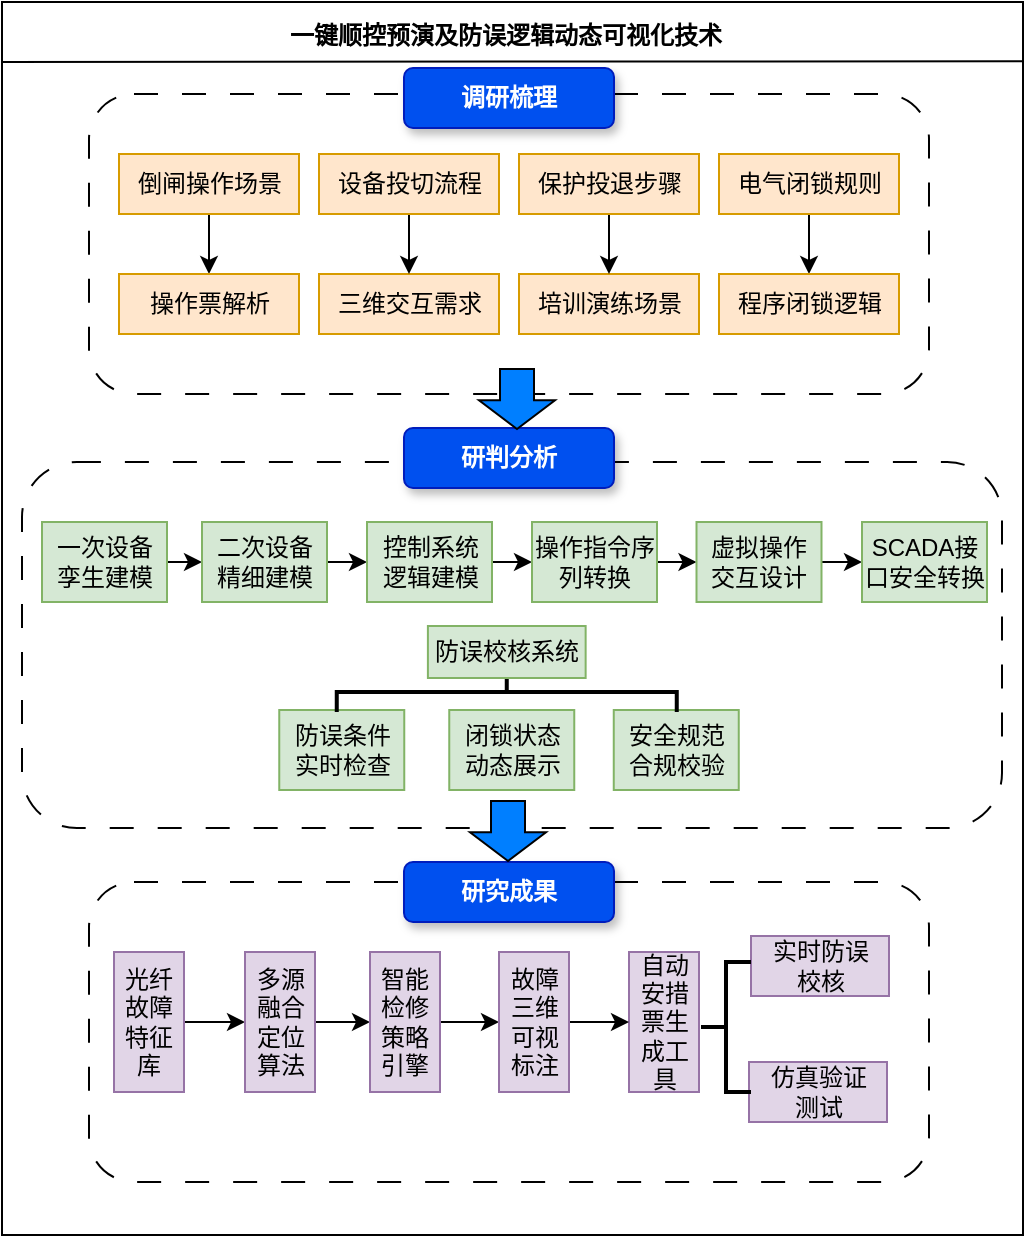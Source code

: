 <mxfile version="28.0.7">
  <diagram name="第 1 页" id="3w9d_UjZPPkOWbBjlBa-">
    <mxGraphModel dx="1161" dy="766" grid="1" gridSize="10" guides="1" tooltips="1" connect="1" arrows="1" fold="1" page="1" pageScale="1" pageWidth="827" pageHeight="1169" math="0" shadow="0">
      <root>
        <mxCell id="0" />
        <mxCell id="1" parent="0" />
        <mxCell id="fd8dLlf863vhwkd32KcG-1" value="" style="rounded=0;whiteSpace=wrap;html=1;rotation=90;glass=0;" parent="1" vertex="1">
          <mxGeometry x="37" y="100" width="616.5" height="510.5" as="geometry" />
        </mxCell>
        <mxCell id="fd8dLlf863vhwkd32KcG-2" value="" style="endArrow=none;html=1;rounded=0;entryX=0.048;entryY=-0.001;entryDx=0;entryDy=0;entryPerimeter=0;" parent="1" target="fd8dLlf863vhwkd32KcG-1" edge="1">
          <mxGeometry width="50" height="50" relative="1" as="geometry">
            <mxPoint x="90" y="77" as="sourcePoint" />
            <mxPoint x="530" y="77" as="targetPoint" />
          </mxGeometry>
        </mxCell>
        <mxCell id="fd8dLlf863vhwkd32KcG-3" value="&lt;b&gt;一键顺控预演及防误逻辑动态可视化技术&lt;/b&gt;" style="text;whiteSpace=wrap;html=1;" parent="1" vertex="1">
          <mxGeometry x="231.5" y="50" width="224" height="30" as="geometry" />
        </mxCell>
        <mxCell id="fd8dLlf863vhwkd32KcG-4" value="" style="rounded=1;whiteSpace=wrap;html=1;dashed=1;dashPattern=12 12;" parent="1" vertex="1">
          <mxGeometry x="133.5" y="93" width="420" height="150" as="geometry" />
        </mxCell>
        <mxCell id="fd8dLlf863vhwkd32KcG-5" value="&lt;b&gt;调研梳理&lt;/b&gt;" style="whiteSpace=wrap;html=1;rounded=1;glass=0;fillColor=#0050ef;fontColor=#ffffff;strokeColor=#001DBC;shadow=1;gradientColor=none;" parent="1" vertex="1">
          <mxGeometry x="291" y="80" width="105" height="30" as="geometry" />
        </mxCell>
        <mxCell id="fd8dLlf863vhwkd32KcG-6" style="edgeStyle=orthogonalEdgeStyle;rounded=0;orthogonalLoop=1;jettySize=auto;html=1;exitX=0.5;exitY=1;exitDx=0;exitDy=0;entryX=0.5;entryY=0;entryDx=0;entryDy=0;" parent="1" source="fd8dLlf863vhwkd32KcG-7" target="fd8dLlf863vhwkd32KcG-10" edge="1">
          <mxGeometry relative="1" as="geometry" />
        </mxCell>
        <mxCell id="fd8dLlf863vhwkd32KcG-7" value="倒闸操作场景" style="rounded=0;whiteSpace=wrap;html=1;fillColor=#ffe6cc;strokeColor=#d79b00;" parent="1" vertex="1">
          <mxGeometry x="148.5" y="123" width="90" height="30" as="geometry" />
        </mxCell>
        <mxCell id="fd8dLlf863vhwkd32KcG-8" value="培训演练场景" style="rounded=0;whiteSpace=wrap;html=1;fillColor=#ffe6cc;strokeColor=#d79b00;" parent="1" vertex="1">
          <mxGeometry x="348.5" y="183" width="90" height="30" as="geometry" />
        </mxCell>
        <mxCell id="fd8dLlf863vhwkd32KcG-9" value="三维交互需求" style="rounded=0;whiteSpace=wrap;html=1;fillColor=#ffe6cc;strokeColor=#d79b00;" parent="1" vertex="1">
          <mxGeometry x="248.5" y="183" width="90" height="30" as="geometry" />
        </mxCell>
        <mxCell id="fd8dLlf863vhwkd32KcG-10" value="操作票解析" style="rounded=0;whiteSpace=wrap;html=1;fillColor=#ffe6cc;strokeColor=#d79b00;" parent="1" vertex="1">
          <mxGeometry x="148.5" y="183" width="90" height="30" as="geometry" />
        </mxCell>
        <mxCell id="fd8dLlf863vhwkd32KcG-11" style="edgeStyle=orthogonalEdgeStyle;rounded=0;orthogonalLoop=1;jettySize=auto;html=1;exitX=0.5;exitY=1;exitDx=0;exitDy=0;entryX=0.5;entryY=0;entryDx=0;entryDy=0;" parent="1" source="fd8dLlf863vhwkd32KcG-12" target="fd8dLlf863vhwkd32KcG-9" edge="1">
          <mxGeometry relative="1" as="geometry" />
        </mxCell>
        <mxCell id="fd8dLlf863vhwkd32KcG-12" value="设备投切流程" style="rounded=0;whiteSpace=wrap;html=1;fillColor=#ffe6cc;strokeColor=#d79b00;" parent="1" vertex="1">
          <mxGeometry x="248.5" y="123" width="90" height="30" as="geometry" />
        </mxCell>
        <mxCell id="fd8dLlf863vhwkd32KcG-13" style="edgeStyle=orthogonalEdgeStyle;rounded=0;orthogonalLoop=1;jettySize=auto;html=1;exitX=0.5;exitY=1;exitDx=0;exitDy=0;entryX=0.5;entryY=0;entryDx=0;entryDy=0;" parent="1" source="fd8dLlf863vhwkd32KcG-14" target="fd8dLlf863vhwkd32KcG-8" edge="1">
          <mxGeometry relative="1" as="geometry" />
        </mxCell>
        <mxCell id="fd8dLlf863vhwkd32KcG-14" value="保护投退步骤" style="rounded=0;whiteSpace=wrap;html=1;fillColor=#ffe6cc;strokeColor=#d79b00;" parent="1" vertex="1">
          <mxGeometry x="348.5" y="123" width="90" height="30" as="geometry" />
        </mxCell>
        <mxCell id="fd8dLlf863vhwkd32KcG-15" style="edgeStyle=orthogonalEdgeStyle;rounded=0;orthogonalLoop=1;jettySize=auto;html=1;exitX=0.5;exitY=1;exitDx=0;exitDy=0;entryX=0.5;entryY=0;entryDx=0;entryDy=0;" parent="1" source="fd8dLlf863vhwkd32KcG-16" target="fd8dLlf863vhwkd32KcG-17" edge="1">
          <mxGeometry relative="1" as="geometry" />
        </mxCell>
        <mxCell id="fd8dLlf863vhwkd32KcG-16" value="电气闭锁规则" style="rounded=0;whiteSpace=wrap;html=1;fillColor=#ffe6cc;strokeColor=#d79b00;" parent="1" vertex="1">
          <mxGeometry x="448.5" y="123" width="90" height="30" as="geometry" />
        </mxCell>
        <mxCell id="fd8dLlf863vhwkd32KcG-17" value="程序闭锁逻辑" style="rounded=0;whiteSpace=wrap;html=1;fillColor=#ffe6cc;strokeColor=#d79b00;" parent="1" vertex="1">
          <mxGeometry x="448.5" y="183" width="90" height="30" as="geometry" />
        </mxCell>
        <mxCell id="fd8dLlf863vhwkd32KcG-18" value="" style="rounded=1;whiteSpace=wrap;html=1;dashed=1;dashPattern=12 12;" parent="1" vertex="1">
          <mxGeometry x="100" y="277" width="490" height="183" as="geometry" />
        </mxCell>
        <mxCell id="fd8dLlf863vhwkd32KcG-19" value="&lt;b&gt;研判分析&lt;/b&gt;" style="whiteSpace=wrap;html=1;rounded=1;glass=0;fillColor=#0050ef;fontColor=#ffffff;strokeColor=#001DBC;shadow=1;gradientColor=none;" parent="1" vertex="1">
          <mxGeometry x="291" y="260" width="105" height="30" as="geometry" />
        </mxCell>
        <mxCell id="fd8dLlf863vhwkd32KcG-49" style="edgeStyle=orthogonalEdgeStyle;rounded=0;orthogonalLoop=1;jettySize=auto;html=1;exitX=1;exitY=0.5;exitDx=0;exitDy=0;entryX=0;entryY=0.5;entryDx=0;entryDy=0;" parent="1" source="fd8dLlf863vhwkd32KcG-21" target="fd8dLlf863vhwkd32KcG-23" edge="1">
          <mxGeometry relative="1" as="geometry" />
        </mxCell>
        <mxCell id="fd8dLlf863vhwkd32KcG-21" value="&lt;div&gt;一次设备&lt;/div&gt;&lt;div&gt;孪生建模&lt;/div&gt;" style="rounded=0;whiteSpace=wrap;html=1;fillColor=#d5e8d4;strokeColor=#82b366;" parent="1" vertex="1">
          <mxGeometry x="110" y="307" width="62.5" height="40" as="geometry" />
        </mxCell>
        <mxCell id="fd8dLlf863vhwkd32KcG-22" style="edgeStyle=orthogonalEdgeStyle;rounded=0;orthogonalLoop=1;jettySize=auto;html=1;exitX=1;exitY=0.5;exitDx=0;exitDy=0;entryX=0;entryY=0.5;entryDx=0;entryDy=0;" parent="1" source="fd8dLlf863vhwkd32KcG-23" target="fd8dLlf863vhwkd32KcG-26" edge="1">
          <mxGeometry relative="1" as="geometry" />
        </mxCell>
        <mxCell id="fd8dLlf863vhwkd32KcG-23" value="&lt;div&gt;二次设备&lt;/div&gt;&lt;div&gt;精细建模&lt;/div&gt;" style="rounded=0;whiteSpace=wrap;html=1;fillColor=#d5e8d4;strokeColor=#82b366;" parent="1" vertex="1">
          <mxGeometry x="190" y="307" width="62.5" height="40" as="geometry" />
        </mxCell>
        <mxCell id="fd8dLlf863vhwkd32KcG-25" style="edgeStyle=orthogonalEdgeStyle;rounded=0;orthogonalLoop=1;jettySize=auto;html=1;exitX=1;exitY=0.5;exitDx=0;exitDy=0;entryX=0;entryY=0.5;entryDx=0;entryDy=0;" parent="1" source="fd8dLlf863vhwkd32KcG-26" target="fd8dLlf863vhwkd32KcG-28" edge="1">
          <mxGeometry relative="1" as="geometry" />
        </mxCell>
        <mxCell id="fd8dLlf863vhwkd32KcG-26" value="&lt;div&gt;控制系统&lt;/div&gt;&lt;div&gt;逻辑建模&lt;/div&gt;" style="rounded=0;whiteSpace=wrap;html=1;fillColor=#d5e8d4;strokeColor=#82b366;" parent="1" vertex="1">
          <mxGeometry x="272.5" y="307" width="62.5" height="40" as="geometry" />
        </mxCell>
        <mxCell id="fd8dLlf863vhwkd32KcG-27" style="edgeStyle=orthogonalEdgeStyle;rounded=0;orthogonalLoop=1;jettySize=auto;html=1;exitX=1;exitY=0.5;exitDx=0;exitDy=0;entryX=0;entryY=0.5;entryDx=0;entryDy=0;" parent="1" source="fd8dLlf863vhwkd32KcG-28" target="fd8dLlf863vhwkd32KcG-29" edge="1">
          <mxGeometry relative="1" as="geometry" />
        </mxCell>
        <mxCell id="fd8dLlf863vhwkd32KcG-28" value="操作指令序列转换" style="rounded=0;whiteSpace=wrap;html=1;fillColor=#d5e8d4;strokeColor=#82b366;" parent="1" vertex="1">
          <mxGeometry x="355" y="307" width="62.5" height="40" as="geometry" />
        </mxCell>
        <mxCell id="fd8dLlf863vhwkd32KcG-52" style="edgeStyle=orthogonalEdgeStyle;rounded=0;orthogonalLoop=1;jettySize=auto;html=1;exitX=1;exitY=0.5;exitDx=0;exitDy=0;entryX=0;entryY=0.5;entryDx=0;entryDy=0;" parent="1" source="fd8dLlf863vhwkd32KcG-29" target="fd8dLlf863vhwkd32KcG-50" edge="1">
          <mxGeometry relative="1" as="geometry" />
        </mxCell>
        <mxCell id="fd8dLlf863vhwkd32KcG-29" value="&lt;div&gt;虚拟操作&lt;/div&gt;&lt;div&gt;交互设计&lt;/div&gt;" style="rounded=0;whiteSpace=wrap;html=1;fillColor=#d5e8d4;strokeColor=#82b366;" parent="1" vertex="1">
          <mxGeometry x="437.25" y="307" width="62.5" height="40" as="geometry" />
        </mxCell>
        <mxCell id="fd8dLlf863vhwkd32KcG-30" value="&lt;div&gt;防误条件&lt;/div&gt;&lt;div&gt;实时检查&lt;/div&gt;" style="rounded=0;whiteSpace=wrap;html=1;fillColor=#d5e8d4;strokeColor=#82b366;" parent="1" vertex="1">
          <mxGeometry x="228.63" y="401" width="62.5" height="40" as="geometry" />
        </mxCell>
        <mxCell id="fd8dLlf863vhwkd32KcG-31" value="&lt;div&gt;闭锁状态&lt;/div&gt;&lt;div&gt;动态展示&lt;/div&gt;" style="rounded=0;whiteSpace=wrap;html=1;fillColor=#d5e8d4;strokeColor=#82b366;" parent="1" vertex="1">
          <mxGeometry x="313.63" y="401" width="62.5" height="40" as="geometry" />
        </mxCell>
        <mxCell id="fd8dLlf863vhwkd32KcG-32" value="&lt;div&gt;安全规范&lt;/div&gt;&lt;div&gt;合规校验&lt;/div&gt;" style="rounded=0;whiteSpace=wrap;html=1;fillColor=#d5e8d4;strokeColor=#82b366;" parent="1" vertex="1">
          <mxGeometry x="395.88" y="401" width="62.5" height="40" as="geometry" />
        </mxCell>
        <mxCell id="fd8dLlf863vhwkd32KcG-33" value="" style="strokeWidth=2;html=1;shape=mxgraph.flowchart.annotation_2;align=left;labelPosition=right;pointerEvents=1;rotation=90;" parent="1" vertex="1">
          <mxGeometry x="332.38" y="307" width="20" height="170" as="geometry" />
        </mxCell>
        <mxCell id="fd8dLlf863vhwkd32KcG-34" value="&lt;div&gt;防误校核系统&lt;/div&gt;" style="rounded=0;whiteSpace=wrap;html=1;fillColor=#d5e8d4;strokeColor=#82b366;" parent="1" vertex="1">
          <mxGeometry x="302.95" y="359" width="78.87" height="26" as="geometry" />
        </mxCell>
        <mxCell id="fd8dLlf863vhwkd32KcG-35" value="" style="rounded=1;whiteSpace=wrap;html=1;dashed=1;dashPattern=12 12;" parent="1" vertex="1">
          <mxGeometry x="133.5" y="487" width="420" height="150" as="geometry" />
        </mxCell>
        <mxCell id="fd8dLlf863vhwkd32KcG-36" value="&lt;b&gt;研究成果&lt;/b&gt;" style="whiteSpace=wrap;html=1;rounded=1;glass=0;fillColor=#0050ef;fontColor=#ffffff;strokeColor=#001DBC;shadow=1;gradientColor=none;" parent="1" vertex="1">
          <mxGeometry x="291" y="477" width="105" height="30" as="geometry" />
        </mxCell>
        <mxCell id="fd8dLlf863vhwkd32KcG-37" style="edgeStyle=orthogonalEdgeStyle;rounded=0;orthogonalLoop=1;jettySize=auto;html=1;exitX=1;exitY=0.5;exitDx=0;exitDy=0;entryX=0;entryY=0.5;entryDx=0;entryDy=0;" parent="1" source="fd8dLlf863vhwkd32KcG-38" target="fd8dLlf863vhwkd32KcG-40" edge="1">
          <mxGeometry relative="1" as="geometry" />
        </mxCell>
        <mxCell id="fd8dLlf863vhwkd32KcG-38" value="&lt;div&gt;光纤故障&lt;/div&gt;&lt;div&gt;特征库&lt;/div&gt;" style="rounded=0;whiteSpace=wrap;html=1;fillColor=#e1d5e7;strokeColor=#9673a6;" parent="1" vertex="1">
          <mxGeometry x="146" y="522" width="35" height="70" as="geometry" />
        </mxCell>
        <mxCell id="fd8dLlf863vhwkd32KcG-39" style="edgeStyle=orthogonalEdgeStyle;rounded=0;orthogonalLoop=1;jettySize=auto;html=1;exitX=1;exitY=0.5;exitDx=0;exitDy=0;entryX=0;entryY=0.5;entryDx=0;entryDy=0;" parent="1" source="fd8dLlf863vhwkd32KcG-40" target="fd8dLlf863vhwkd32KcG-42" edge="1">
          <mxGeometry relative="1" as="geometry" />
        </mxCell>
        <mxCell id="fd8dLlf863vhwkd32KcG-40" value="多源融合定位算法" style="rounded=0;whiteSpace=wrap;html=1;fillColor=#e1d5e7;strokeColor=#9673a6;" parent="1" vertex="1">
          <mxGeometry x="211.5" y="522" width="35" height="70" as="geometry" />
        </mxCell>
        <mxCell id="fd8dLlf863vhwkd32KcG-41" style="edgeStyle=orthogonalEdgeStyle;rounded=0;orthogonalLoop=1;jettySize=auto;html=1;exitX=1;exitY=0.5;exitDx=0;exitDy=0;entryX=0;entryY=0.5;entryDx=0;entryDy=0;" parent="1" source="fd8dLlf863vhwkd32KcG-42" target="fd8dLlf863vhwkd32KcG-45" edge="1">
          <mxGeometry relative="1" as="geometry" />
        </mxCell>
        <mxCell id="fd8dLlf863vhwkd32KcG-42" value="智能检修策略引擎" style="rounded=0;whiteSpace=wrap;html=1;fillColor=#e1d5e7;strokeColor=#9673a6;" parent="1" vertex="1">
          <mxGeometry x="274" y="522" width="35" height="70" as="geometry" />
        </mxCell>
        <mxCell id="fd8dLlf863vhwkd32KcG-43" value="自动安措票生成工具" style="rounded=0;whiteSpace=wrap;html=1;fillColor=#e1d5e7;strokeColor=#9673a6;" parent="1" vertex="1">
          <mxGeometry x="403.5" y="522" width="35" height="70" as="geometry" />
        </mxCell>
        <mxCell id="fd8dLlf863vhwkd32KcG-44" style="edgeStyle=orthogonalEdgeStyle;rounded=0;orthogonalLoop=1;jettySize=auto;html=1;exitX=1;exitY=0.5;exitDx=0;exitDy=0;entryX=0;entryY=0.5;entryDx=0;entryDy=0;" parent="1" source="fd8dLlf863vhwkd32KcG-45" target="fd8dLlf863vhwkd32KcG-43" edge="1">
          <mxGeometry relative="1" as="geometry" />
        </mxCell>
        <mxCell id="fd8dLlf863vhwkd32KcG-45" value="故障三维可视标注" style="rounded=0;whiteSpace=wrap;html=1;fillColor=#e1d5e7;strokeColor=#9673a6;" parent="1" vertex="1">
          <mxGeometry x="338.5" y="522" width="35" height="70" as="geometry" />
        </mxCell>
        <mxCell id="fd8dLlf863vhwkd32KcG-46" value="&lt;div&gt;实时防误&lt;/div&gt;&lt;div&gt;校核&lt;/div&gt;" style="rounded=0;whiteSpace=wrap;html=1;fillColor=#e1d5e7;strokeColor=#9673a6;" parent="1" vertex="1">
          <mxGeometry x="464.5" y="514" width="69" height="30" as="geometry" />
        </mxCell>
        <mxCell id="fd8dLlf863vhwkd32KcG-47" value="&lt;div&gt;仿真验证&lt;/div&gt;&lt;div&gt;测试&lt;/div&gt;" style="rounded=0;whiteSpace=wrap;html=1;fillColor=#e1d5e7;strokeColor=#9673a6;" parent="1" vertex="1">
          <mxGeometry x="463.5" y="577" width="69" height="30" as="geometry" />
        </mxCell>
        <mxCell id="fd8dLlf863vhwkd32KcG-48" value="" style="strokeWidth=2;html=1;shape=mxgraph.flowchart.annotation_2;align=left;labelPosition=right;pointerEvents=1;rotation=0;" parent="1" vertex="1">
          <mxGeometry x="439.5" y="527" width="25" height="65" as="geometry" />
        </mxCell>
        <mxCell id="fd8dLlf863vhwkd32KcG-50" value="SCADA接口安全转换" style="rounded=0;whiteSpace=wrap;html=1;fillColor=#d5e8d4;strokeColor=#82b366;" parent="1" vertex="1">
          <mxGeometry x="520" y="307" width="62.5" height="40" as="geometry" />
        </mxCell>
        <mxCell id="HVE4h9VCjMQVyQTYWXVU-1" value="" style="shape=flexArrow;endArrow=classic;html=1;rounded=0;fillColor=#007FFF;fillStyle=solid;width=17;endSize=4.44;" edge="1" parent="1">
          <mxGeometry width="50" height="50" relative="1" as="geometry">
            <mxPoint x="347.5" y="230" as="sourcePoint" />
            <mxPoint x="347.5" y="261" as="targetPoint" />
          </mxGeometry>
        </mxCell>
        <mxCell id="HVE4h9VCjMQVyQTYWXVU-2" value="" style="shape=flexArrow;endArrow=classic;html=1;rounded=0;fillColor=#007FFF;fillStyle=solid;width=17;endSize=4.44;" edge="1" parent="1">
          <mxGeometry width="50" height="50" relative="1" as="geometry">
            <mxPoint x="343" y="446" as="sourcePoint" />
            <mxPoint x="343" y="477" as="targetPoint" />
          </mxGeometry>
        </mxCell>
      </root>
    </mxGraphModel>
  </diagram>
</mxfile>
